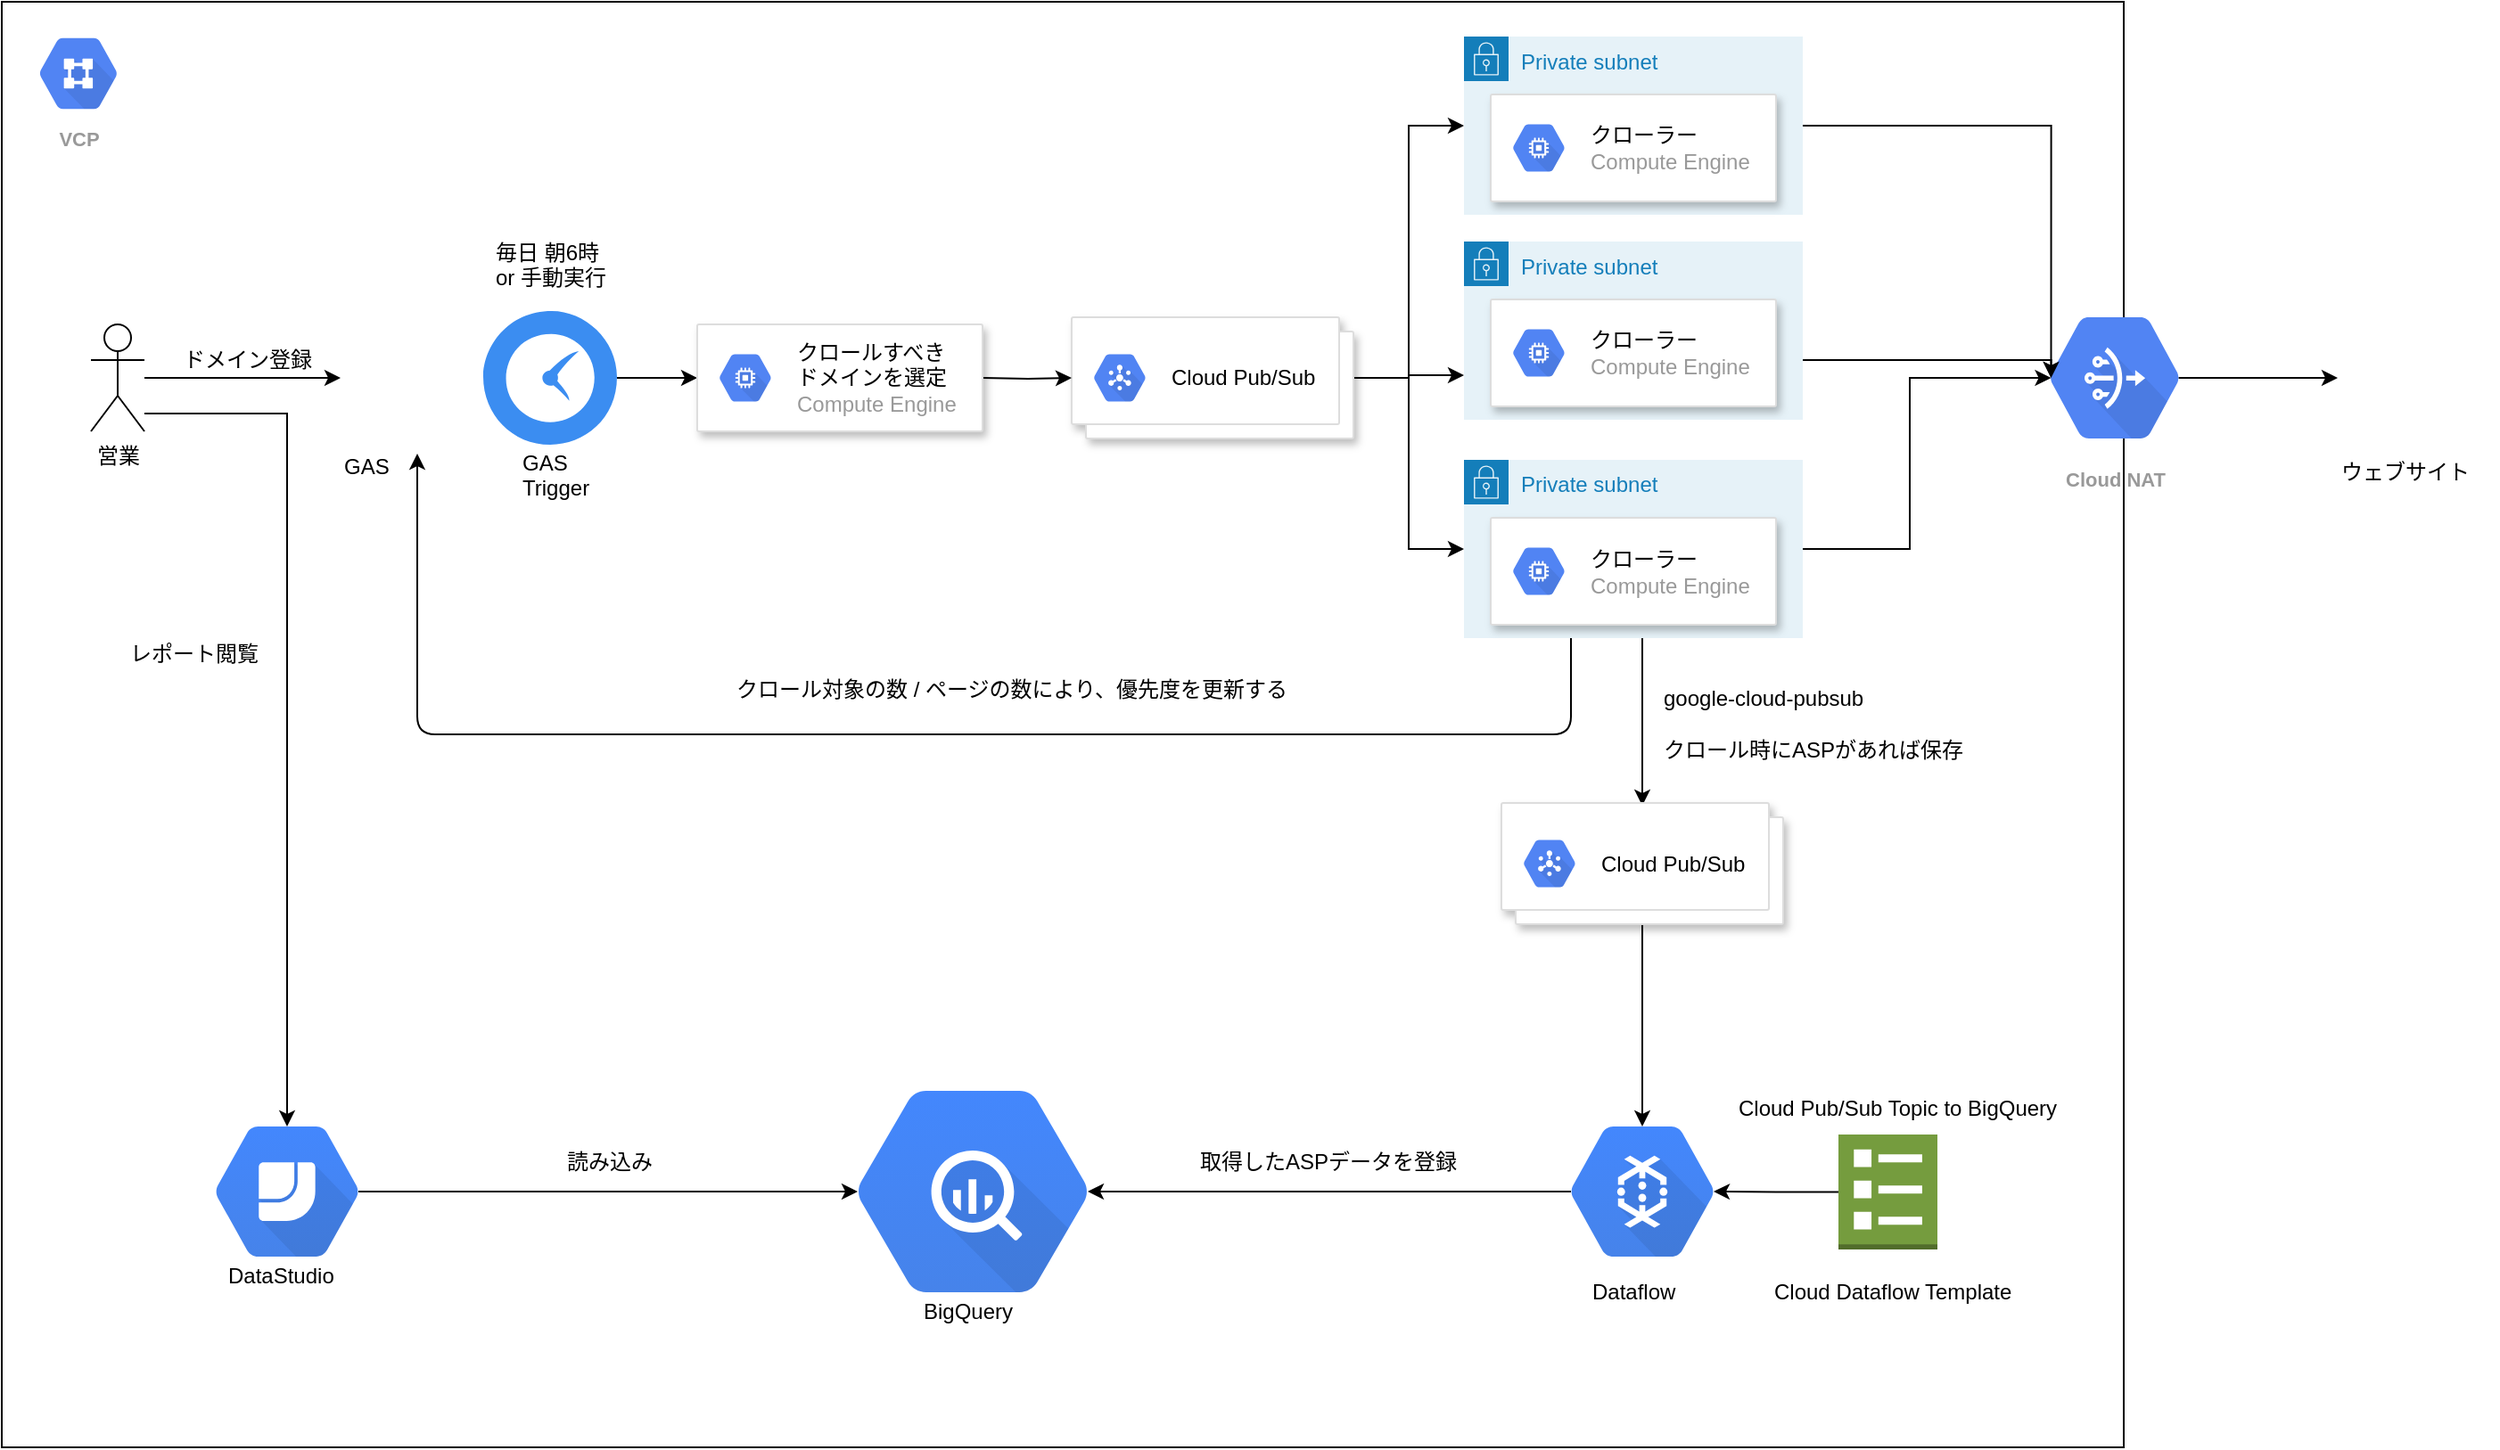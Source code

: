 <mxfile version="12.2.2" type="github" pages="1">
  <diagram id="7bEGNqy72aapdDmoEI14" name="Page-1">
    <mxGraphModel dx="1758" dy="2097" grid="1" gridSize="10" guides="1" tooltips="1" connect="1" arrows="1" fold="1" page="1" pageScale="1" pageWidth="827" pageHeight="1169" math="0" shadow="0">
      <root>
        <mxCell id="0"/>
        <mxCell id="1" parent="0"/>
        <mxCell id="GX6JNvNvB-EfQKt3TV8f-48" value="" style="rounded=0;whiteSpace=wrap;html=1;" parent="1" vertex="1">
          <mxGeometry x="-30" y="-161" width="1190" height="811" as="geometry"/>
        </mxCell>
        <mxCell id="VgZ5qSqNd8FWk4MfZ1JA-39" style="edgeStyle=orthogonalEdgeStyle;rounded=0;orthogonalLoop=1;jettySize=auto;html=1;entryX=0.175;entryY=0.5;entryDx=0;entryDy=0;entryPerimeter=0;" edge="1" parent="1" source="VgZ5qSqNd8FWk4MfZ1JA-26" target="GX6JNvNvB-EfQKt3TV8f-38">
          <mxGeometry relative="1" as="geometry"/>
        </mxCell>
        <mxCell id="VgZ5qSqNd8FWk4MfZ1JA-26" value="Private subnet" style="points=[[0,0],[0.25,0],[0.5,0],[0.75,0],[1,0],[1,0.25],[1,0.5],[1,0.75],[1,1],[0.75,1],[0.5,1],[0.25,1],[0,1],[0,0.75],[0,0.5],[0,0.25]];outlineConnect=0;gradientColor=none;html=1;whiteSpace=wrap;fontSize=12;fontStyle=0;shape=mxgraph.aws4.group;grIcon=mxgraph.aws4.group_security_group;grStroke=0;strokeColor=#147EBA;fillColor=#E6F2F8;verticalAlign=top;align=left;spacingLeft=30;fontColor=#147EBA;dashed=0;" vertex="1" parent="1">
          <mxGeometry x="790" y="-141.5" width="190" height="100" as="geometry"/>
        </mxCell>
        <mxCell id="GX6JNvNvB-EfQKt3TV8f-4" style="edgeStyle=orthogonalEdgeStyle;rounded=0;orthogonalLoop=1;jettySize=auto;html=1;" parent="1" source="GX6JNvNvB-EfQKt3TV8f-1" target="GX6JNvNvB-EfQKt3TV8f-3" edge="1">
          <mxGeometry relative="1" as="geometry"/>
        </mxCell>
        <mxCell id="VgZ5qSqNd8FWk4MfZ1JA-10" style="edgeStyle=orthogonalEdgeStyle;rounded=0;orthogonalLoop=1;jettySize=auto;html=1;" edge="1" parent="1" source="GX6JNvNvB-EfQKt3TV8f-1" target="VgZ5qSqNd8FWk4MfZ1JA-8">
          <mxGeometry relative="1" as="geometry">
            <Array as="points">
              <mxPoint x="130" y="70"/>
            </Array>
          </mxGeometry>
        </mxCell>
        <mxCell id="GX6JNvNvB-EfQKt3TV8f-1" value="営業" style="shape=umlActor;verticalLabelPosition=bottom;labelBackgroundColor=#ffffff;verticalAlign=top;html=1;outlineConnect=0;" parent="1" vertex="1">
          <mxGeometry x="20" y="20" width="30" height="60" as="geometry"/>
        </mxCell>
        <mxCell id="GX6JNvNvB-EfQKt3TV8f-3" value="" style="shape=image;verticalLabelPosition=bottom;labelBackgroundColor=#ffffff;verticalAlign=top;aspect=fixed;imageAspect=0;image=https://amitica.net/wp-content/uploads/2019/03/google-apps-script.png;" parent="1" vertex="1">
          <mxGeometry x="160" y="7.5" width="85" height="85" as="geometry"/>
        </mxCell>
        <mxCell id="GX6JNvNvB-EfQKt3TV8f-5" value="ドメイン登録" style="text;html=1;resizable=0;points=[];autosize=1;align=left;verticalAlign=top;spacingTop=-4;" parent="1" vertex="1">
          <mxGeometry x="70" y="30" width="90" height="20" as="geometry"/>
        </mxCell>
        <mxCell id="GX6JNvNvB-EfQKt3TV8f-6" value="GAS" style="text;html=1;resizable=0;points=[];autosize=1;align=left;verticalAlign=top;spacingTop=-4;" parent="1" vertex="1">
          <mxGeometry x="160" y="90" width="40" height="20" as="geometry"/>
        </mxCell>
        <mxCell id="GX6JNvNvB-EfQKt3TV8f-23" value="" style="edgeStyle=orthogonalEdgeStyle;rounded=0;orthogonalLoop=1;jettySize=auto;html=1;" parent="1" source="GX6JNvNvB-EfQKt3TV8f-9" edge="1">
          <mxGeometry relative="1" as="geometry">
            <mxPoint x="360" y="50" as="targetPoint"/>
          </mxGeometry>
        </mxCell>
        <mxCell id="GX6JNvNvB-EfQKt3TV8f-9" value="" style="html=1;aspect=fixed;strokeColor=none;shadow=0;align=center;verticalAlign=top;fillColor=#3B8DF1;shape=mxgraph.gcp2.clock" parent="1" vertex="1">
          <mxGeometry x="240" y="12.5" width="75" height="75" as="geometry"/>
        </mxCell>
        <mxCell id="GX6JNvNvB-EfQKt3TV8f-10" value="GAS&lt;br&gt;Trigger" style="text;html=1;resizable=0;points=[];autosize=1;align=left;verticalAlign=top;spacingTop=-4;" parent="1" vertex="1">
          <mxGeometry x="260" y="87.5" width="50" height="30" as="geometry"/>
        </mxCell>
        <mxCell id="VgZ5qSqNd8FWk4MfZ1JA-30" style="edgeStyle=orthogonalEdgeStyle;rounded=0;orthogonalLoop=1;jettySize=auto;html=1;entryX=0;entryY=0.5;entryDx=0;entryDy=0;" edge="1" parent="1" source="GX6JNvNvB-EfQKt3TV8f-19" target="VgZ5qSqNd8FWk4MfZ1JA-26">
          <mxGeometry relative="1" as="geometry"/>
        </mxCell>
        <mxCell id="VgZ5qSqNd8FWk4MfZ1JA-37" style="edgeStyle=orthogonalEdgeStyle;rounded=0;orthogonalLoop=1;jettySize=auto;html=1;entryX=0;entryY=0.75;entryDx=0;entryDy=0;" edge="1" parent="1" source="GX6JNvNvB-EfQKt3TV8f-19" target="VgZ5qSqNd8FWk4MfZ1JA-31">
          <mxGeometry relative="1" as="geometry"/>
        </mxCell>
        <mxCell id="VgZ5qSqNd8FWk4MfZ1JA-38" style="edgeStyle=orthogonalEdgeStyle;rounded=0;orthogonalLoop=1;jettySize=auto;html=1;entryX=0;entryY=0.5;entryDx=0;entryDy=0;" edge="1" parent="1" source="GX6JNvNvB-EfQKt3TV8f-19" target="VgZ5qSqNd8FWk4MfZ1JA-34">
          <mxGeometry relative="1" as="geometry"/>
        </mxCell>
        <mxCell id="GX6JNvNvB-EfQKt3TV8f-19" value="" style="shape=mxgraph.gcp2.doubleRect;strokeColor=#dddddd;fillColor=#ffffff;shadow=1;strokeWidth=1;" parent="1" vertex="1">
          <mxGeometry x="570" y="16" width="158" height="68" as="geometry"/>
        </mxCell>
        <mxCell id="GX6JNvNvB-EfQKt3TV8f-20" value="&lt;font color=&quot;#000000&quot;&gt;Cloud Pub/Sub&lt;/font&gt;" style="dashed=0;connectable=0;html=1;fillColor=#5184F3;strokeColor=none;shape=mxgraph.gcp2.hexIcon;prIcon=cloud_pubsub;part=1;labelPosition=right;verticalLabelPosition=middle;align=left;verticalAlign=middle;spacingLeft=5;fontColor=#999999;fontSize=12;" parent="GX6JNvNvB-EfQKt3TV8f-19" vertex="1">
          <mxGeometry y="0.5" width="44" height="39" relative="1" as="geometry">
            <mxPoint x="5" y="-19.5" as="offset"/>
          </mxGeometry>
        </mxCell>
        <mxCell id="GX6JNvNvB-EfQKt3TV8f-24" value="" style="edgeStyle=orthogonalEdgeStyle;rounded=0;orthogonalLoop=1;jettySize=auto;html=1;" parent="1" target="GX6JNvNvB-EfQKt3TV8f-19" edge="1">
          <mxGeometry relative="1" as="geometry">
            <mxPoint x="520" y="50" as="sourcePoint"/>
          </mxGeometry>
        </mxCell>
        <mxCell id="GX6JNvNvB-EfQKt3TV8f-27" value="" style="strokeColor=#dddddd;fillColor=#ffffff;shadow=1;strokeWidth=1;rounded=1;absoluteArcSize=1;arcSize=2;" parent="1" vertex="1">
          <mxGeometry x="360" y="20" width="160" height="60" as="geometry"/>
        </mxCell>
        <mxCell id="GX6JNvNvB-EfQKt3TV8f-28" value="&lt;font color=&quot;#000000&quot;&gt;クロールすべき&lt;br&gt;ドメインを選定&lt;/font&gt;&lt;br&gt;Compute Engine" style="dashed=0;connectable=0;html=1;fillColor=#5184F3;strokeColor=none;shape=mxgraph.gcp2.hexIcon;prIcon=compute_engine;part=1;labelPosition=right;verticalLabelPosition=middle;align=left;verticalAlign=middle;spacingLeft=5;fontColor=#999999;fontSize=12;" parent="GX6JNvNvB-EfQKt3TV8f-27" vertex="1">
          <mxGeometry y="0.5" width="44" height="39" relative="1" as="geometry">
            <mxPoint x="5" y="-19.5" as="offset"/>
          </mxGeometry>
        </mxCell>
        <mxCell id="GX6JNvNvB-EfQKt3TV8f-29" value="" style="strokeColor=#dddddd;fillColor=#ffffff;shadow=1;strokeWidth=1;rounded=1;absoluteArcSize=1;arcSize=2;" parent="1" vertex="1">
          <mxGeometry x="805" y="-109" width="160" height="60" as="geometry"/>
        </mxCell>
        <mxCell id="GX6JNvNvB-EfQKt3TV8f-30" value="&lt;font color=&quot;#000000&quot;&gt;クローラー&lt;/font&gt;&lt;br&gt;Compute Engine" style="dashed=0;connectable=0;html=1;fillColor=#5184F3;strokeColor=none;shape=mxgraph.gcp2.hexIcon;prIcon=compute_engine;part=1;labelPosition=right;verticalLabelPosition=middle;align=left;verticalAlign=middle;spacingLeft=5;fontColor=#999999;fontSize=12;" parent="GX6JNvNvB-EfQKt3TV8f-29" vertex="1">
          <mxGeometry y="0.5" width="44" height="39" relative="1" as="geometry">
            <mxPoint x="5" y="-19.5" as="offset"/>
          </mxGeometry>
        </mxCell>
        <mxCell id="GX6JNvNvB-EfQKt3TV8f-56" value="" style="edgeStyle=orthogonalEdgeStyle;rounded=0;orthogonalLoop=1;jettySize=auto;html=1;" parent="1" edge="1">
          <mxGeometry relative="1" as="geometry">
            <mxPoint x="890" y="190" as="sourcePoint"/>
            <mxPoint x="890" y="290" as="targetPoint"/>
          </mxGeometry>
        </mxCell>
        <mxCell id="GX6JNvNvB-EfQKt3TV8f-58" style="edgeStyle=orthogonalEdgeStyle;orthogonalLoop=1;jettySize=auto;html=1;rounded=1;" parent="1" target="GX6JNvNvB-EfQKt3TV8f-3" edge="1">
          <mxGeometry relative="1" as="geometry">
            <Array as="points">
              <mxPoint x="850" y="250"/>
              <mxPoint x="203" y="250"/>
            </Array>
            <mxPoint x="850" y="190" as="sourcePoint"/>
          </mxGeometry>
        </mxCell>
        <mxCell id="GX6JNvNvB-EfQKt3TV8f-46" value="" style="edgeStyle=orthogonalEdgeStyle;rounded=0;orthogonalLoop=1;jettySize=auto;html=1;exitX=0.825;exitY=0.5;exitDx=0;exitDy=0;exitPerimeter=0;" parent="1" source="GX6JNvNvB-EfQKt3TV8f-38" target="GX6JNvNvB-EfQKt3TV8f-45" edge="1">
          <mxGeometry relative="1" as="geometry">
            <Array as="points"/>
          </mxGeometry>
        </mxCell>
        <mxCell id="GX6JNvNvB-EfQKt3TV8f-38" value="Cloud NAT" style="html=1;fillColor=#5184F3;strokeColor=none;verticalAlign=top;labelPosition=center;verticalLabelPosition=bottom;align=center;spacingTop=-6;fontSize=11;fontStyle=1;fontColor=#999999;shape=mxgraph.gcp2.hexIcon;prIcon=cloud_nat" parent="1" vertex="1">
          <mxGeometry x="1100" width="110" height="100" as="geometry"/>
        </mxCell>
        <mxCell id="GX6JNvNvB-EfQKt3TV8f-45" value="" style="shape=image;html=1;verticalAlign=top;verticalLabelPosition=bottom;labelBackgroundColor=#ffffff;imageAspect=0;aspect=fixed;image=https://cdn2.iconfinder.com/data/icons/circle-icons-1/64/browser-128.png" parent="1" vertex="1">
          <mxGeometry x="1280" y="8" width="84" height="84" as="geometry"/>
        </mxCell>
        <mxCell id="GX6JNvNvB-EfQKt3TV8f-47" value="ウェブサイト" style="text;html=1;resizable=0;points=[];autosize=1;align=left;verticalAlign=top;spacingTop=-4;" parent="1" vertex="1">
          <mxGeometry x="1280" y="92.5" width="90" height="20" as="geometry"/>
        </mxCell>
        <mxCell id="GX6JNvNvB-EfQKt3TV8f-49" value="VCP" style="html=1;fillColor=#5184F3;strokeColor=none;verticalAlign=top;labelPosition=center;verticalLabelPosition=bottom;align=center;spacingTop=-6;fontSize=11;fontStyle=1;fontColor=#999999;shape=mxgraph.gcp2.hexIcon;prIcon=virtual_private_cloud" parent="1" vertex="1">
          <mxGeometry x="-20" y="-150" width="66" height="58.5" as="geometry"/>
        </mxCell>
        <mxCell id="GX6JNvNvB-EfQKt3TV8f-53" value="毎日 朝6時&lt;br&gt;or 手動実行" style="text;html=1;resizable=0;points=[];autosize=1;align=left;verticalAlign=top;spacingTop=-4;" parent="1" vertex="1">
          <mxGeometry x="245" y="-30" width="80" height="30" as="geometry"/>
        </mxCell>
        <mxCell id="GX6JNvNvB-EfQKt3TV8f-57" value="google-cloud-pubsub&lt;br&gt;&lt;br&gt;クロール時にASPがあれば保存" style="text;html=1;resizable=0;points=[];autosize=1;align=left;verticalAlign=top;spacingTop=-4;" parent="1" vertex="1">
          <mxGeometry x="900" y="219.5" width="180" height="40" as="geometry"/>
        </mxCell>
        <mxCell id="GX6JNvNvB-EfQKt3TV8f-59" value="クロール対象の数 / ページの数により、優先度を更新する" style="text;html=1;resizable=0;points=[];autosize=1;align=left;verticalAlign=top;spacingTop=-4;" parent="1" vertex="1">
          <mxGeometry x="380" y="215" width="320" height="20" as="geometry"/>
        </mxCell>
        <mxCell id="VgZ5qSqNd8FWk4MfZ1JA-6" style="edgeStyle=orthogonalEdgeStyle;rounded=0;orthogonalLoop=1;jettySize=auto;html=1;" edge="1" parent="1" source="VgZ5qSqNd8FWk4MfZ1JA-2" target="VgZ5qSqNd8FWk4MfZ1JA-4">
          <mxGeometry relative="1" as="geometry"/>
        </mxCell>
        <mxCell id="VgZ5qSqNd8FWk4MfZ1JA-2" value="" style="shape=mxgraph.gcp.big_data.cloud_dataflow;html=1;fillColor=#4387FD;gradientColor=#4683EA;strokeColor=none;verticalLabelPosition=bottom;verticalAlign=top;align=center;" vertex="1" parent="1">
          <mxGeometry x="850" y="470" width="80" height="73" as="geometry"/>
        </mxCell>
        <mxCell id="VgZ5qSqNd8FWk4MfZ1JA-4" value="" style="shape=mxgraph.gcp.big_data.bigquery;html=1;fillColor=#4387FD;gradientColor=#4683EA;strokeColor=none;verticalLabelPosition=bottom;verticalAlign=top;align=center;" vertex="1" parent="1">
          <mxGeometry x="450" y="450" width="129" height="113" as="geometry"/>
        </mxCell>
        <mxCell id="VgZ5qSqNd8FWk4MfZ1JA-5" value="BigQuery" style="text;html=1;resizable=0;points=[];autosize=1;align=left;verticalAlign=top;spacingTop=-4;" vertex="1" parent="1">
          <mxGeometry x="485" y="564" width="70" height="20" as="geometry"/>
        </mxCell>
        <mxCell id="VgZ5qSqNd8FWk4MfZ1JA-7" value="取得したASPデータを登録" style="text;html=1;resizable=0;points=[];autosize=1;align=left;verticalAlign=top;spacingTop=-4;" vertex="1" parent="1">
          <mxGeometry x="640" y="480" width="160" height="20" as="geometry"/>
        </mxCell>
        <mxCell id="VgZ5qSqNd8FWk4MfZ1JA-12" style="edgeStyle=orthogonalEdgeStyle;rounded=0;orthogonalLoop=1;jettySize=auto;html=1;" edge="1" parent="1" source="VgZ5qSqNd8FWk4MfZ1JA-8" target="VgZ5qSqNd8FWk4MfZ1JA-4">
          <mxGeometry relative="1" as="geometry"/>
        </mxCell>
        <mxCell id="VgZ5qSqNd8FWk4MfZ1JA-8" value="" style="shape=mxgraph.gcp.big_data.data_studio;html=1;fillColor=#4387FD;gradientColor=#4683EA;strokeColor=none;verticalLabelPosition=bottom;verticalAlign=top;align=center;" vertex="1" parent="1">
          <mxGeometry x="90" y="470" width="80" height="73" as="geometry"/>
        </mxCell>
        <mxCell id="VgZ5qSqNd8FWk4MfZ1JA-9" value="DataStudio" style="text;html=1;resizable=0;points=[];autosize=1;align=left;verticalAlign=top;spacingTop=-4;" vertex="1" parent="1">
          <mxGeometry x="95" y="544" width="70" height="20" as="geometry"/>
        </mxCell>
        <mxCell id="VgZ5qSqNd8FWk4MfZ1JA-11" value="レポート閲覧" style="text;html=1;resizable=0;points=[];autosize=1;align=left;verticalAlign=top;spacingTop=-4;" vertex="1" parent="1">
          <mxGeometry x="40" y="195" width="90" height="20" as="geometry"/>
        </mxCell>
        <mxCell id="VgZ5qSqNd8FWk4MfZ1JA-15" style="edgeStyle=orthogonalEdgeStyle;rounded=0;orthogonalLoop=1;jettySize=auto;html=1;" edge="1" parent="1" source="VgZ5qSqNd8FWk4MfZ1JA-13" target="VgZ5qSqNd8FWk4MfZ1JA-2">
          <mxGeometry relative="1" as="geometry"/>
        </mxCell>
        <mxCell id="VgZ5qSqNd8FWk4MfZ1JA-13" value="" style="shape=mxgraph.gcp2.doubleRect;strokeColor=#dddddd;fillColor=#ffffff;shadow=1;strokeWidth=1;" vertex="1" parent="1">
          <mxGeometry x="811" y="288.5" width="158" height="68" as="geometry"/>
        </mxCell>
        <mxCell id="VgZ5qSqNd8FWk4MfZ1JA-14" value="&lt;font color=&quot;#000000&quot;&gt;Cloud Pub/Sub&lt;/font&gt;" style="dashed=0;connectable=0;html=1;fillColor=#5184F3;strokeColor=none;shape=mxgraph.gcp2.hexIcon;prIcon=cloud_pubsub;part=1;labelPosition=right;verticalLabelPosition=middle;align=left;verticalAlign=middle;spacingLeft=5;fontColor=#999999;fontSize=12;" vertex="1" parent="VgZ5qSqNd8FWk4MfZ1JA-13">
          <mxGeometry y="0.5" width="44" height="39" relative="1" as="geometry">
            <mxPoint x="5" y="-19.5" as="offset"/>
          </mxGeometry>
        </mxCell>
        <mxCell id="VgZ5qSqNd8FWk4MfZ1JA-16" value="Dataflow" style="text;html=1;resizable=0;points=[];autosize=1;align=left;verticalAlign=top;spacingTop=-4;" vertex="1" parent="1">
          <mxGeometry x="860" y="553" width="60" height="20" as="geometry"/>
        </mxCell>
        <mxCell id="VgZ5qSqNd8FWk4MfZ1JA-19" style="edgeStyle=orthogonalEdgeStyle;rounded=0;orthogonalLoop=1;jettySize=auto;html=1;" edge="1" parent="1" source="VgZ5qSqNd8FWk4MfZ1JA-18" target="VgZ5qSqNd8FWk4MfZ1JA-2">
          <mxGeometry relative="1" as="geometry"/>
        </mxCell>
        <mxCell id="VgZ5qSqNd8FWk4MfZ1JA-18" value="" style="outlineConnect=0;dashed=0;verticalLabelPosition=bottom;verticalAlign=top;align=center;html=1;shape=mxgraph.aws3.template;fillColor=#759C3E;gradientColor=none;" vertex="1" parent="1">
          <mxGeometry x="1000" y="474.5" width="55.5" height="64.5" as="geometry"/>
        </mxCell>
        <mxCell id="VgZ5qSqNd8FWk4MfZ1JA-20" value="Cloud Dataflow Template" style="text;html=1;resizable=0;points=[];autosize=1;align=left;verticalAlign=top;spacingTop=-4;" vertex="1" parent="1">
          <mxGeometry x="962" y="553" width="150" height="20" as="geometry"/>
        </mxCell>
        <mxCell id="VgZ5qSqNd8FWk4MfZ1JA-21" value="Cloud Pub/Sub Topic to BigQuery" style="text;html=1;resizable=0;points=[];autosize=1;align=left;verticalAlign=top;spacingTop=-4;" vertex="1" parent="1">
          <mxGeometry x="942" y="450" width="190" height="20" as="geometry"/>
        </mxCell>
        <mxCell id="VgZ5qSqNd8FWk4MfZ1JA-25" value="読み込み" style="text;html=1;resizable=0;points=[];autosize=1;align=left;verticalAlign=top;spacingTop=-4;" vertex="1" parent="1">
          <mxGeometry x="285" y="480" width="60" height="20" as="geometry"/>
        </mxCell>
        <mxCell id="VgZ5qSqNd8FWk4MfZ1JA-40" style="edgeStyle=orthogonalEdgeStyle;rounded=0;orthogonalLoop=1;jettySize=auto;html=1;entryX=0.175;entryY=0.5;entryDx=0;entryDy=0;entryPerimeter=0;" edge="1" parent="1" source="VgZ5qSqNd8FWk4MfZ1JA-31" target="GX6JNvNvB-EfQKt3TV8f-38">
          <mxGeometry relative="1" as="geometry">
            <Array as="points">
              <mxPoint x="1119" y="40"/>
            </Array>
          </mxGeometry>
        </mxCell>
        <mxCell id="VgZ5qSqNd8FWk4MfZ1JA-31" value="Private subnet" style="points=[[0,0],[0.25,0],[0.5,0],[0.75,0],[1,0],[1,0.25],[1,0.5],[1,0.75],[1,1],[0.75,1],[0.5,1],[0.25,1],[0,1],[0,0.75],[0,0.5],[0,0.25]];outlineConnect=0;gradientColor=none;html=1;whiteSpace=wrap;fontSize=12;fontStyle=0;shape=mxgraph.aws4.group;grIcon=mxgraph.aws4.group_security_group;grStroke=0;strokeColor=#147EBA;fillColor=#E6F2F8;verticalAlign=top;align=left;spacingLeft=30;fontColor=#147EBA;dashed=0;" vertex="1" parent="1">
          <mxGeometry x="790" y="-26.5" width="190" height="100" as="geometry"/>
        </mxCell>
        <mxCell id="VgZ5qSqNd8FWk4MfZ1JA-32" value="" style="strokeColor=#dddddd;fillColor=#ffffff;shadow=1;strokeWidth=1;rounded=1;absoluteArcSize=1;arcSize=2;" vertex="1" parent="1">
          <mxGeometry x="805" y="6" width="160" height="60" as="geometry"/>
        </mxCell>
        <mxCell id="VgZ5qSqNd8FWk4MfZ1JA-33" value="&lt;font color=&quot;#000000&quot;&gt;クローラー&lt;/font&gt;&lt;br&gt;Compute Engine" style="dashed=0;connectable=0;html=1;fillColor=#5184F3;strokeColor=none;shape=mxgraph.gcp2.hexIcon;prIcon=compute_engine;part=1;labelPosition=right;verticalLabelPosition=middle;align=left;verticalAlign=middle;spacingLeft=5;fontColor=#999999;fontSize=12;" vertex="1" parent="VgZ5qSqNd8FWk4MfZ1JA-32">
          <mxGeometry y="0.5" width="44" height="39" relative="1" as="geometry">
            <mxPoint x="5" y="-19.5" as="offset"/>
          </mxGeometry>
        </mxCell>
        <mxCell id="VgZ5qSqNd8FWk4MfZ1JA-41" style="edgeStyle=orthogonalEdgeStyle;rounded=0;orthogonalLoop=1;jettySize=auto;html=1;entryX=0.175;entryY=0.5;entryDx=0;entryDy=0;entryPerimeter=0;" edge="1" parent="1" source="VgZ5qSqNd8FWk4MfZ1JA-34" target="GX6JNvNvB-EfQKt3TV8f-38">
          <mxGeometry relative="1" as="geometry"/>
        </mxCell>
        <mxCell id="VgZ5qSqNd8FWk4MfZ1JA-34" value="Private subnet" style="points=[[0,0],[0.25,0],[0.5,0],[0.75,0],[1,0],[1,0.25],[1,0.5],[1,0.75],[1,1],[0.75,1],[0.5,1],[0.25,1],[0,1],[0,0.75],[0,0.5],[0,0.25]];outlineConnect=0;gradientColor=none;html=1;whiteSpace=wrap;fontSize=12;fontStyle=0;shape=mxgraph.aws4.group;grIcon=mxgraph.aws4.group_security_group;grStroke=0;strokeColor=#147EBA;fillColor=#E6F2F8;verticalAlign=top;align=left;spacingLeft=30;fontColor=#147EBA;dashed=0;" vertex="1" parent="1">
          <mxGeometry x="790" y="96" width="190" height="100" as="geometry"/>
        </mxCell>
        <mxCell id="VgZ5qSqNd8FWk4MfZ1JA-35" value="" style="strokeColor=#dddddd;fillColor=#ffffff;shadow=1;strokeWidth=1;rounded=1;absoluteArcSize=1;arcSize=2;" vertex="1" parent="1">
          <mxGeometry x="805" y="128.5" width="160" height="60" as="geometry"/>
        </mxCell>
        <mxCell id="VgZ5qSqNd8FWk4MfZ1JA-36" value="&lt;font color=&quot;#000000&quot;&gt;クローラー&lt;/font&gt;&lt;br&gt;Compute Engine" style="dashed=0;connectable=0;html=1;fillColor=#5184F3;strokeColor=none;shape=mxgraph.gcp2.hexIcon;prIcon=compute_engine;part=1;labelPosition=right;verticalLabelPosition=middle;align=left;verticalAlign=middle;spacingLeft=5;fontColor=#999999;fontSize=12;" vertex="1" parent="VgZ5qSqNd8FWk4MfZ1JA-35">
          <mxGeometry y="0.5" width="44" height="39" relative="1" as="geometry">
            <mxPoint x="5" y="-19.5" as="offset"/>
          </mxGeometry>
        </mxCell>
      </root>
    </mxGraphModel>
  </diagram>
</mxfile>
